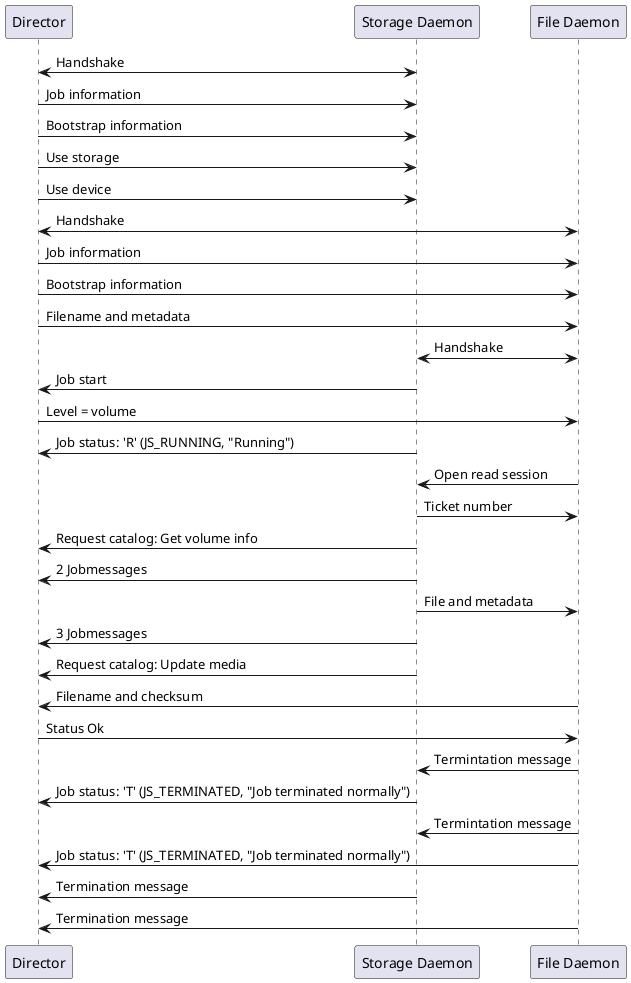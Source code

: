 .. uml::
  :caption: Network Sequence of a Verify of a Single File (Overview, Mode: Volume to Catalog)

  @startuml

  participant dir as "Director"
  participant sd as "Storage Daemon"
  participant fd as "File Daemon"

  dir <-> sd: Handshake
  dir  -> sd: Job information
  dir  -> sd: Bootstrap information
  dir  -> sd: Use storage
  dir  -> sd: Use device

  dir <-> fd: Handshake
  dir  -> fd: Job information
  dir  -> fd: Bootstrap information
  dir  -> fd: Filename and metadata

  sd  <-> fd: Handshake
  dir <-  sd: Job start
  dir  -> fd: Level = volume
  dir <-  sd: Job status: 'R' (JS_RUNNING, "Running")

  sd  <-  fd: Open read session
  sd   -> fd: Ticket number

  dir <-  sd: Request catalog: Get volume info
  dir <-  sd: 2 Jobmessages

  sd   -> fd: File and metadata
  dir <-  sd: 3 Jobmessages
  dir <-  sd: Request catalog: Update media

  dir <-  fd: Filename and checksum
  dir  -> fd: Status Ok
  sd  <-  fd: Termintation message

  dir <-  sd: Job status: 'T' (JS_TERMINATED, "Job terminated normally")
  sd  <-  fd: Termintation message
  dir <-  fd: Job status: 'T' (JS_TERMINATED, "Job terminated normally")
  dir <-  sd: Termination message
  dir <-  fd: Termination message

  @enduml
